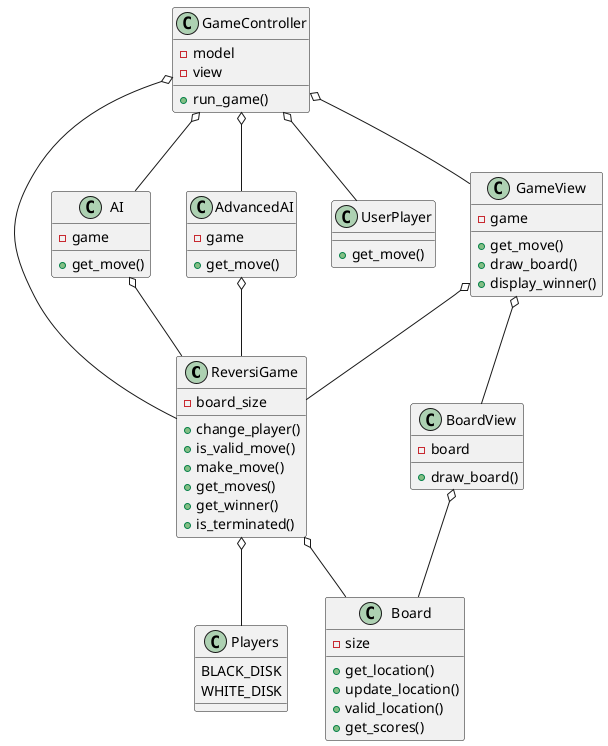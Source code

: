 @startuml Reversi

class ReversiGame{
    -board_size
    +change_player()
    +is_valid_move()
    +make_move()
    +get_moves()
    +get_winner()
    +is_terminated()
}

class Board{
    -size
    +get_location()
    +update_location()
    +valid_location()
    +get_scores()
}

class Players{
    BLACK_DISK
    WHITE_DISK
}

class AI{
    -game 
    +get_move()
}

class AdvancedAI{
    -game 
    +get_move()
}

class UserPlayer{
    +get_move()
}

class GameView{
    -game
    +get_move()
    +draw_board()
    +display_winner()
}

class BoardView{
    -board
    +draw_board()
}

class GameController{
    -model
    -view
    +run_game()
}

GameController o-- ReversiGame
ReversiGame o-- Board
ReversiGame o-- Players
BoardView o-- Board
GameView o-- BoardView
GameView o-- ReversiGame
GameController o-- GameView
AI o-- ReversiGame
AdvancedAI o-- ReversiGame
GameController o-- AdvancedAI
GameController o-- AI 
GameController o-- UserPlayer

@enduml 